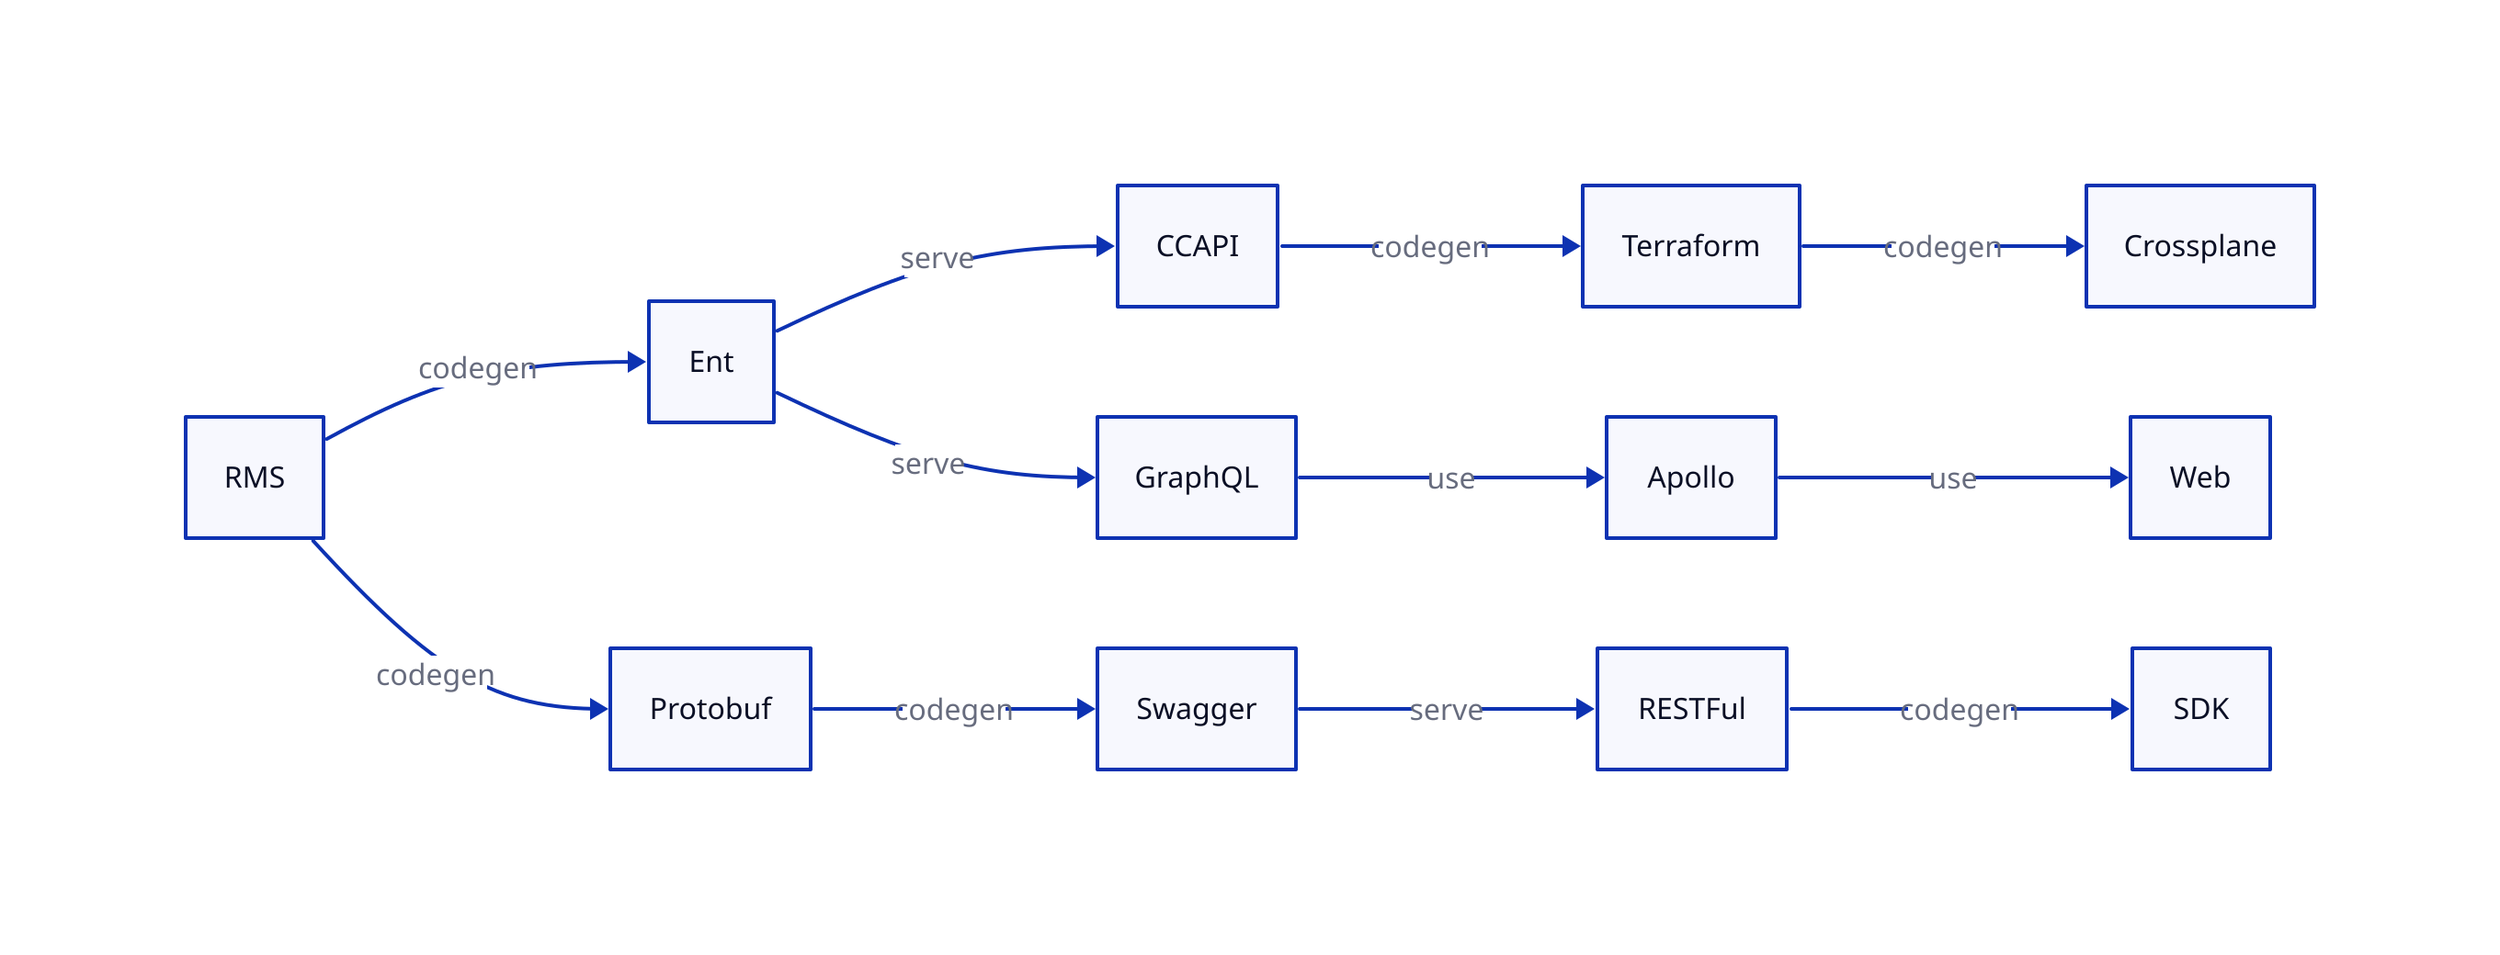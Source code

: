 direction: right

RMS->Ent: codegen
RMS->Protobuf: codegen
Ent->CCAPI: serve
Ent->GraphQL: serve
Protobuf->Swagger: codegen
Swagger->RESTFul: serve

CCAPI->Terraform: codegen
Terraform->Crossplane: codegen

RESTFul->SDK: codegen
GraphQL->Apollo: use
Apollo->Web: use
